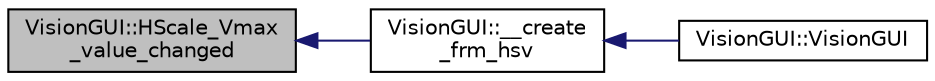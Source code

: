 digraph "VisionGUI::HScale_Vmax_value_changed"
{
 // INTERACTIVE_SVG=YES
  edge [fontname="Helvetica",fontsize="10",labelfontname="Helvetica",labelfontsize="10"];
  node [fontname="Helvetica",fontsize="10",shape=record];
  rankdir="LR";
  Node205 [label="VisionGUI::HScale_Vmax\l_value_changed",height=0.2,width=0.4,color="black", fillcolor="grey75", style="filled", fontcolor="black"];
  Node205 -> Node206 [dir="back",color="midnightblue",fontsize="10",style="solid",fontname="Helvetica"];
  Node206 [label="VisionGUI::__create\l_frm_hsv",height=0.2,width=0.4,color="black", fillcolor="white", style="filled",URL="$class_vision_g_u_i.html#a5022537a86f97e3eb1e037044301a0f7",tooltip="Creates HSV calibration frame and its inner elements. Ataches interface signals (button pressing/clic..."];
  Node206 -> Node207 [dir="back",color="midnightblue",fontsize="10",style="solid",fontname="Helvetica"];
  Node207 [label="VisionGUI::VisionGUI",height=0.2,width=0.4,color="black", fillcolor="white", style="filled",URL="$class_vision_g_u_i.html#ae6e821e61b7cf4e0aada2044a2bd2aca"];
}
